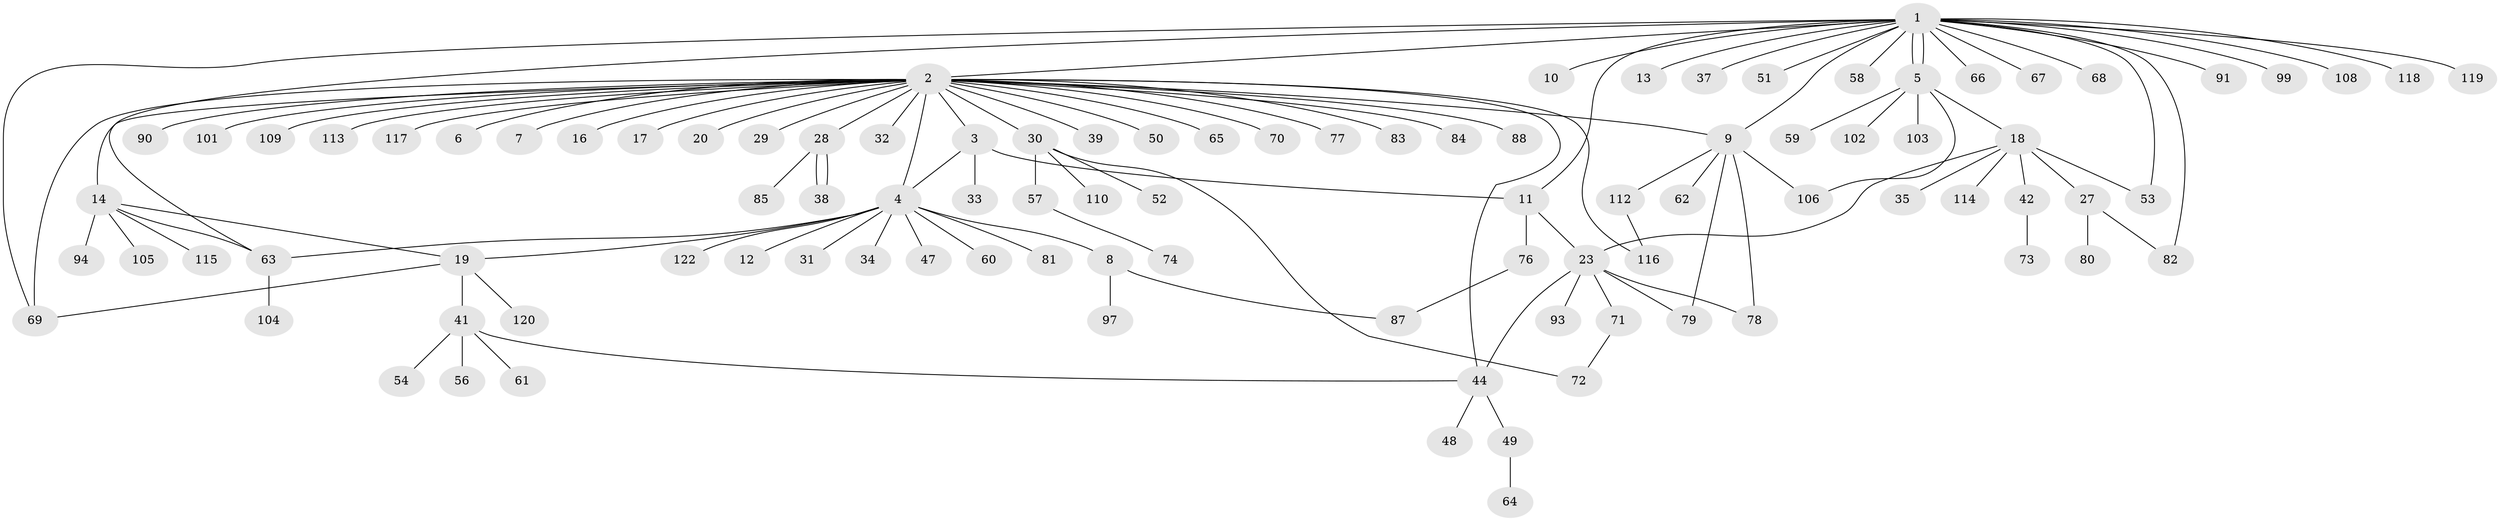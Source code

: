 // original degree distribution, {21: 0.00819672131147541, 23: 0.00819672131147541, 5: 0.04918032786885246, 12: 0.00819672131147541, 8: 0.00819672131147541, 1: 0.6147540983606558, 3: 0.07377049180327869, 7: 0.01639344262295082, 2: 0.16393442622950818, 4: 0.01639344262295082, 11: 0.00819672131147541, 9: 0.00819672131147541, 6: 0.01639344262295082}
// Generated by graph-tools (version 1.1) at 2025/41/03/06/25 10:41:51]
// undirected, 99 vertices, 119 edges
graph export_dot {
graph [start="1"]
  node [color=gray90,style=filled];
  1 [super="+24"];
  2 [super="+15"];
  3 [super="+21"];
  4 [super="+107"];
  5 [super="+26"];
  6;
  7;
  8;
  9 [super="+46"];
  10;
  11 [super="+86"];
  12;
  13 [super="+22"];
  14 [super="+25"];
  16;
  17;
  18 [super="+45"];
  19 [super="+95"];
  20;
  23 [super="+55"];
  27 [super="+40"];
  28;
  29;
  30 [super="+36"];
  31;
  32;
  33;
  34;
  35;
  37;
  38 [super="+96"];
  39;
  41 [super="+100"];
  42 [super="+43"];
  44;
  47;
  48;
  49;
  50;
  51;
  52;
  53;
  54;
  56;
  57;
  58 [super="+92"];
  59;
  60 [super="+98"];
  61;
  62;
  63 [super="+75"];
  64;
  65;
  66;
  67;
  68;
  69;
  70;
  71;
  72 [super="+89"];
  73;
  74;
  76 [super="+111"];
  77;
  78;
  79;
  80;
  81;
  82 [super="+121"];
  83;
  84;
  85;
  87;
  88;
  90;
  91;
  93;
  94;
  97;
  99;
  101;
  102;
  103;
  104;
  105;
  106;
  108;
  109;
  110;
  112;
  113;
  114;
  115;
  116;
  117;
  118;
  119;
  120;
  122;
  1 -- 2;
  1 -- 5;
  1 -- 5;
  1 -- 9;
  1 -- 10;
  1 -- 11;
  1 -- 13;
  1 -- 37;
  1 -- 51;
  1 -- 53;
  1 -- 63;
  1 -- 66;
  1 -- 67;
  1 -- 68;
  1 -- 69;
  1 -- 91;
  1 -- 99;
  1 -- 108;
  1 -- 119;
  1 -- 58;
  1 -- 118;
  1 -- 82;
  2 -- 3;
  2 -- 4;
  2 -- 6;
  2 -- 7;
  2 -- 14;
  2 -- 16;
  2 -- 20;
  2 -- 30 [weight=2];
  2 -- 32;
  2 -- 39;
  2 -- 44;
  2 -- 50;
  2 -- 65;
  2 -- 70;
  2 -- 77;
  2 -- 83;
  2 -- 84;
  2 -- 88;
  2 -- 90;
  2 -- 109;
  2 -- 116;
  2 -- 69;
  2 -- 101;
  2 -- 9;
  2 -- 17;
  2 -- 113;
  2 -- 117;
  2 -- 28;
  2 -- 29;
  3 -- 4;
  3 -- 11;
  3 -- 33;
  4 -- 8;
  4 -- 12;
  4 -- 19;
  4 -- 31;
  4 -- 34;
  4 -- 47;
  4 -- 60;
  4 -- 81;
  4 -- 122;
  4 -- 63;
  5 -- 18;
  5 -- 59;
  5 -- 102;
  5 -- 103;
  5 -- 106;
  8 -- 87;
  8 -- 97;
  9 -- 62;
  9 -- 79;
  9 -- 106;
  9 -- 112;
  9 -- 78;
  11 -- 23;
  11 -- 76;
  14 -- 19;
  14 -- 63;
  14 -- 105;
  14 -- 115;
  14 -- 94;
  18 -- 23;
  18 -- 27 [weight=2];
  18 -- 35;
  18 -- 42;
  18 -- 53;
  18 -- 114;
  19 -- 41;
  19 -- 69;
  19 -- 120;
  23 -- 44;
  23 -- 78;
  23 -- 79;
  23 -- 93;
  23 -- 71;
  27 -- 80;
  27 -- 82;
  28 -- 38;
  28 -- 38;
  28 -- 85;
  30 -- 57;
  30 -- 52;
  30 -- 72;
  30 -- 110;
  41 -- 44;
  41 -- 54;
  41 -- 56;
  41 -- 61;
  42 -- 73;
  44 -- 48;
  44 -- 49;
  49 -- 64;
  57 -- 74;
  63 -- 104;
  71 -- 72;
  76 -- 87;
  112 -- 116;
}
